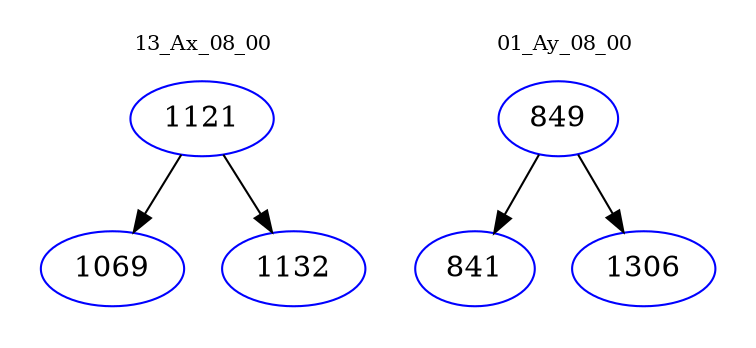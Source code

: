 digraph{
subgraph cluster_0 {
color = white
label = "13_Ax_08_00";
fontsize=10;
T0_1121 [label="1121", color="blue"]
T0_1121 -> T0_1069 [color="black"]
T0_1069 [label="1069", color="blue"]
T0_1121 -> T0_1132 [color="black"]
T0_1132 [label="1132", color="blue"]
}
subgraph cluster_1 {
color = white
label = "01_Ay_08_00";
fontsize=10;
T1_849 [label="849", color="blue"]
T1_849 -> T1_841 [color="black"]
T1_841 [label="841", color="blue"]
T1_849 -> T1_1306 [color="black"]
T1_1306 [label="1306", color="blue"]
}
}
